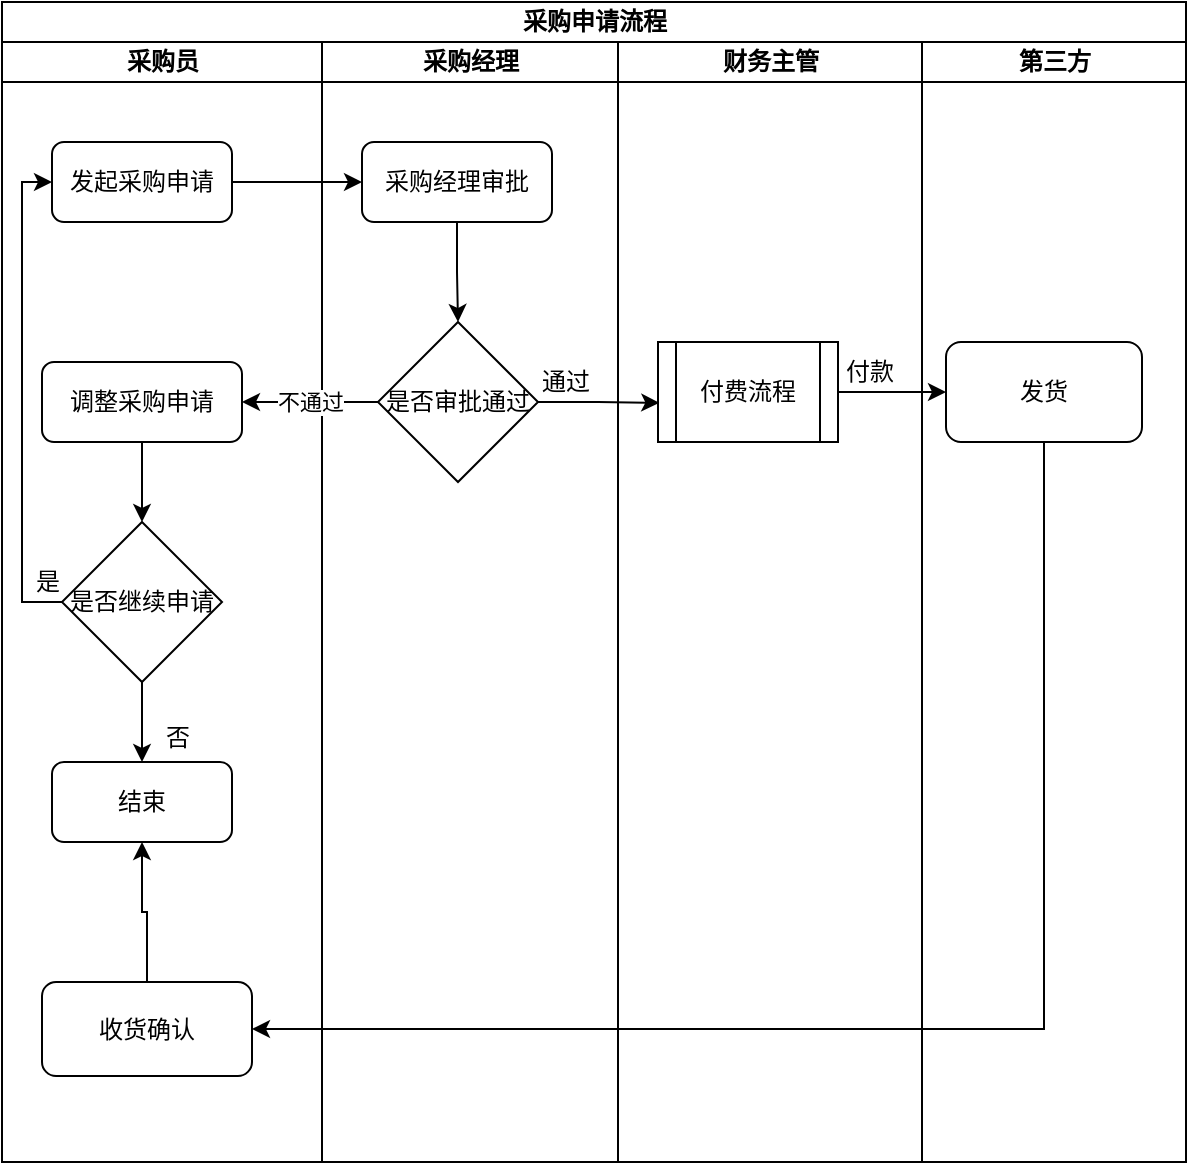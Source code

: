 <mxfile version="12.1.5" type="github" pages="1">
  <diagram id="CnaUmy4kEiV2vl9we7kB" name="Page-1">
    <mxGraphModel dx="673" dy="456" grid="1" gridSize="10" guides="1" tooltips="1" connect="1" arrows="1" fold="1" page="1" pageScale="1" pageWidth="827" pageHeight="1169" math="0" shadow="0">
      <root>
        <mxCell id="0"/>
        <mxCell id="1" parent="0"/>
        <mxCell id="uuvVXL1FbtY9BG9Td0Qf-1" value="采购申请流程" style="swimlane;html=1;childLayout=stackLayout;resizeParent=1;resizeParentMax=0;startSize=20;" vertex="1" parent="1">
          <mxGeometry x="160" y="70" width="592" height="580" as="geometry"/>
        </mxCell>
        <mxCell id="uuvVXL1FbtY9BG9Td0Qf-2" value="采购员" style="swimlane;html=1;startSize=20;" vertex="1" parent="uuvVXL1FbtY9BG9Td0Qf-1">
          <mxGeometry y="20" width="160" height="560" as="geometry"/>
        </mxCell>
        <mxCell id="uuvVXL1FbtY9BG9Td0Qf-6" value="发起采购申请" style="rounded=1;whiteSpace=wrap;html=1;" vertex="1" parent="uuvVXL1FbtY9BG9Td0Qf-2">
          <mxGeometry x="25" y="50" width="90" height="40" as="geometry"/>
        </mxCell>
        <mxCell id="uuvVXL1FbtY9BG9Td0Qf-20" style="edgeStyle=orthogonalEdgeStyle;rounded=0;orthogonalLoop=1;jettySize=auto;html=1;entryX=0.5;entryY=0;entryDx=0;entryDy=0;" edge="1" parent="uuvVXL1FbtY9BG9Td0Qf-2" source="uuvVXL1FbtY9BG9Td0Qf-17" target="uuvVXL1FbtY9BG9Td0Qf-19">
          <mxGeometry relative="1" as="geometry"/>
        </mxCell>
        <mxCell id="uuvVXL1FbtY9BG9Td0Qf-17" value="调整采购申请" style="rounded=1;whiteSpace=wrap;html=1;" vertex="1" parent="uuvVXL1FbtY9BG9Td0Qf-2">
          <mxGeometry x="20" y="160" width="100" height="40" as="geometry"/>
        </mxCell>
        <mxCell id="uuvVXL1FbtY9BG9Td0Qf-21" style="edgeStyle=orthogonalEdgeStyle;rounded=0;orthogonalLoop=1;jettySize=auto;html=1;entryX=0;entryY=0.5;entryDx=0;entryDy=0;" edge="1" parent="uuvVXL1FbtY9BG9Td0Qf-2" source="uuvVXL1FbtY9BG9Td0Qf-19" target="uuvVXL1FbtY9BG9Td0Qf-6">
          <mxGeometry relative="1" as="geometry">
            <Array as="points">
              <mxPoint x="10" y="280"/>
              <mxPoint x="10" y="70"/>
            </Array>
          </mxGeometry>
        </mxCell>
        <mxCell id="uuvVXL1FbtY9BG9Td0Qf-31" style="edgeStyle=orthogonalEdgeStyle;rounded=0;orthogonalLoop=1;jettySize=auto;html=1;entryX=0.5;entryY=0;entryDx=0;entryDy=0;" edge="1" parent="uuvVXL1FbtY9BG9Td0Qf-2" source="uuvVXL1FbtY9BG9Td0Qf-19" target="uuvVXL1FbtY9BG9Td0Qf-30">
          <mxGeometry relative="1" as="geometry"/>
        </mxCell>
        <mxCell id="uuvVXL1FbtY9BG9Td0Qf-19" value="是否继续申请" style="rhombus;whiteSpace=wrap;html=1;" vertex="1" parent="uuvVXL1FbtY9BG9Td0Qf-2">
          <mxGeometry x="30" y="240" width="80" height="80" as="geometry"/>
        </mxCell>
        <mxCell id="uuvVXL1FbtY9BG9Td0Qf-26" value="是" style="text;html=1;resizable=0;points=[];autosize=1;align=left;verticalAlign=top;spacingTop=-4;" vertex="1" parent="uuvVXL1FbtY9BG9Td0Qf-2">
          <mxGeometry x="15" y="260" width="30" height="20" as="geometry"/>
        </mxCell>
        <mxCell id="uuvVXL1FbtY9BG9Td0Qf-30" value="结束" style="rounded=1;whiteSpace=wrap;html=1;" vertex="1" parent="uuvVXL1FbtY9BG9Td0Qf-2">
          <mxGeometry x="25" y="360" width="90" height="40" as="geometry"/>
        </mxCell>
        <mxCell id="uuvVXL1FbtY9BG9Td0Qf-35" style="edgeStyle=orthogonalEdgeStyle;rounded=0;orthogonalLoop=1;jettySize=auto;html=1;entryX=0.5;entryY=1;entryDx=0;entryDy=0;" edge="1" parent="uuvVXL1FbtY9BG9Td0Qf-2" source="uuvVXL1FbtY9BG9Td0Qf-33" target="uuvVXL1FbtY9BG9Td0Qf-30">
          <mxGeometry relative="1" as="geometry"/>
        </mxCell>
        <mxCell id="uuvVXL1FbtY9BG9Td0Qf-33" value="收货确认" style="rounded=1;whiteSpace=wrap;html=1;" vertex="1" parent="uuvVXL1FbtY9BG9Td0Qf-2">
          <mxGeometry x="20" y="470" width="105" height="47" as="geometry"/>
        </mxCell>
        <mxCell id="uuvVXL1FbtY9BG9Td0Qf-3" value="采购经理" style="swimlane;html=1;startSize=20;" vertex="1" parent="uuvVXL1FbtY9BG9Td0Qf-1">
          <mxGeometry x="160" y="20" width="148" height="560" as="geometry"/>
        </mxCell>
        <mxCell id="uuvVXL1FbtY9BG9Td0Qf-12" style="edgeStyle=orthogonalEdgeStyle;rounded=0;orthogonalLoop=1;jettySize=auto;html=1;entryX=0.5;entryY=0;entryDx=0;entryDy=0;" edge="1" parent="uuvVXL1FbtY9BG9Td0Qf-3" source="uuvVXL1FbtY9BG9Td0Qf-9" target="uuvVXL1FbtY9BG9Td0Qf-10">
          <mxGeometry relative="1" as="geometry"/>
        </mxCell>
        <mxCell id="uuvVXL1FbtY9BG9Td0Qf-9" value="采购经理审批" style="rounded=1;whiteSpace=wrap;html=1;" vertex="1" parent="uuvVXL1FbtY9BG9Td0Qf-3">
          <mxGeometry x="20" y="50" width="95" height="40" as="geometry"/>
        </mxCell>
        <mxCell id="uuvVXL1FbtY9BG9Td0Qf-10" value="是否审批通过" style="rhombus;whiteSpace=wrap;html=1;" vertex="1" parent="uuvVXL1FbtY9BG9Td0Qf-3">
          <mxGeometry x="28" y="140" width="80" height="80" as="geometry"/>
        </mxCell>
        <mxCell id="uuvVXL1FbtY9BG9Td0Qf-16" value="通过" style="text;html=1;resizable=0;points=[];autosize=1;align=left;verticalAlign=top;spacingTop=-4;" vertex="1" parent="uuvVXL1FbtY9BG9Td0Qf-3">
          <mxGeometry x="108" y="160" width="40" height="20" as="geometry"/>
        </mxCell>
        <mxCell id="uuvVXL1FbtY9BG9Td0Qf-4" value="财务主管" style="swimlane;html=1;startSize=20;" vertex="1" parent="uuvVXL1FbtY9BG9Td0Qf-1">
          <mxGeometry x="308" y="20" width="152" height="560" as="geometry"/>
        </mxCell>
        <mxCell id="uuvVXL1FbtY9BG9Td0Qf-14" value="付费流程" style="shape=process;whiteSpace=wrap;html=1;backgroundOutline=1;" vertex="1" parent="uuvVXL1FbtY9BG9Td0Qf-4">
          <mxGeometry x="20" y="150" width="90" height="50" as="geometry"/>
        </mxCell>
        <mxCell id="uuvVXL1FbtY9BG9Td0Qf-29" value="付款" style="text;html=1;resizable=0;points=[];autosize=1;align=left;verticalAlign=top;spacingTop=-4;" vertex="1" parent="uuvVXL1FbtY9BG9Td0Qf-4">
          <mxGeometry x="112" y="155" width="40" height="20" as="geometry"/>
        </mxCell>
        <mxCell id="uuvVXL1FbtY9BG9Td0Qf-5" value="第三方" style="swimlane;html=1;startSize=20;" vertex="1" parent="uuvVXL1FbtY9BG9Td0Qf-1">
          <mxGeometry x="460" y="20" width="132" height="560" as="geometry"/>
        </mxCell>
        <mxCell id="uuvVXL1FbtY9BG9Td0Qf-27" value="发货" style="rounded=1;whiteSpace=wrap;html=1;" vertex="1" parent="uuvVXL1FbtY9BG9Td0Qf-5">
          <mxGeometry x="12" y="150" width="98" height="50" as="geometry"/>
        </mxCell>
        <mxCell id="uuvVXL1FbtY9BG9Td0Qf-11" style="edgeStyle=orthogonalEdgeStyle;rounded=0;orthogonalLoop=1;jettySize=auto;html=1;entryX=0;entryY=0.5;entryDx=0;entryDy=0;" edge="1" parent="uuvVXL1FbtY9BG9Td0Qf-1" source="uuvVXL1FbtY9BG9Td0Qf-6" target="uuvVXL1FbtY9BG9Td0Qf-9">
          <mxGeometry relative="1" as="geometry"/>
        </mxCell>
        <mxCell id="uuvVXL1FbtY9BG9Td0Qf-15" style="edgeStyle=orthogonalEdgeStyle;rounded=0;orthogonalLoop=1;jettySize=auto;html=1;entryX=0.007;entryY=0.608;entryDx=0;entryDy=0;entryPerimeter=0;" edge="1" parent="uuvVXL1FbtY9BG9Td0Qf-1" source="uuvVXL1FbtY9BG9Td0Qf-10" target="uuvVXL1FbtY9BG9Td0Qf-14">
          <mxGeometry relative="1" as="geometry"/>
        </mxCell>
        <mxCell id="uuvVXL1FbtY9BG9Td0Qf-18" value="不通过" style="edgeStyle=orthogonalEdgeStyle;rounded=0;orthogonalLoop=1;jettySize=auto;html=1;entryX=1;entryY=0.5;entryDx=0;entryDy=0;" edge="1" parent="uuvVXL1FbtY9BG9Td0Qf-1" source="uuvVXL1FbtY9BG9Td0Qf-10" target="uuvVXL1FbtY9BG9Td0Qf-17">
          <mxGeometry relative="1" as="geometry"/>
        </mxCell>
        <mxCell id="uuvVXL1FbtY9BG9Td0Qf-28" style="edgeStyle=orthogonalEdgeStyle;rounded=0;orthogonalLoop=1;jettySize=auto;html=1;entryX=0;entryY=0.5;entryDx=0;entryDy=0;" edge="1" parent="uuvVXL1FbtY9BG9Td0Qf-1" source="uuvVXL1FbtY9BG9Td0Qf-14" target="uuvVXL1FbtY9BG9Td0Qf-27">
          <mxGeometry relative="1" as="geometry"/>
        </mxCell>
        <mxCell id="uuvVXL1FbtY9BG9Td0Qf-34" style="edgeStyle=orthogonalEdgeStyle;rounded=0;orthogonalLoop=1;jettySize=auto;html=1;entryX=1;entryY=0.5;entryDx=0;entryDy=0;exitX=0.5;exitY=1;exitDx=0;exitDy=0;" edge="1" parent="uuvVXL1FbtY9BG9Td0Qf-1" source="uuvVXL1FbtY9BG9Td0Qf-27" target="uuvVXL1FbtY9BG9Td0Qf-33">
          <mxGeometry relative="1" as="geometry"/>
        </mxCell>
        <mxCell id="uuvVXL1FbtY9BG9Td0Qf-32" value="否" style="text;html=1;resizable=0;points=[];autosize=1;align=left;verticalAlign=top;spacingTop=-4;" vertex="1" parent="1">
          <mxGeometry x="240" y="428" width="30" height="20" as="geometry"/>
        </mxCell>
      </root>
    </mxGraphModel>
  </diagram>
</mxfile>
